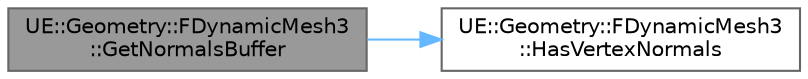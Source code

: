digraph "UE::Geometry::FDynamicMesh3::GetNormalsBuffer"
{
 // INTERACTIVE_SVG=YES
 // LATEX_PDF_SIZE
  bgcolor="transparent";
  edge [fontname=Helvetica,fontsize=10,labelfontname=Helvetica,labelfontsize=10];
  node [fontname=Helvetica,fontsize=10,shape=box,height=0.2,width=0.4];
  rankdir="LR";
  Node1 [id="Node000001",label="UE::Geometry::FDynamicMesh3\l::GetNormalsBuffer",height=0.2,width=0.4,color="gray40", fillcolor="grey60", style="filled", fontcolor="black",tooltip=" "];
  Node1 -> Node2 [id="edge1_Node000001_Node000002",color="steelblue1",style="solid",tooltip=" "];
  Node2 [id="Node000002",label="UE::Geometry::FDynamicMesh3\l::HasVertexNormals",height=0.2,width=0.4,color="grey40", fillcolor="white", style="filled",URL="$d2/d27/classUE_1_1Geometry_1_1FDynamicMesh3.html#add95ac7da72c199906899cce086a35c7",tooltip=" "];
}
